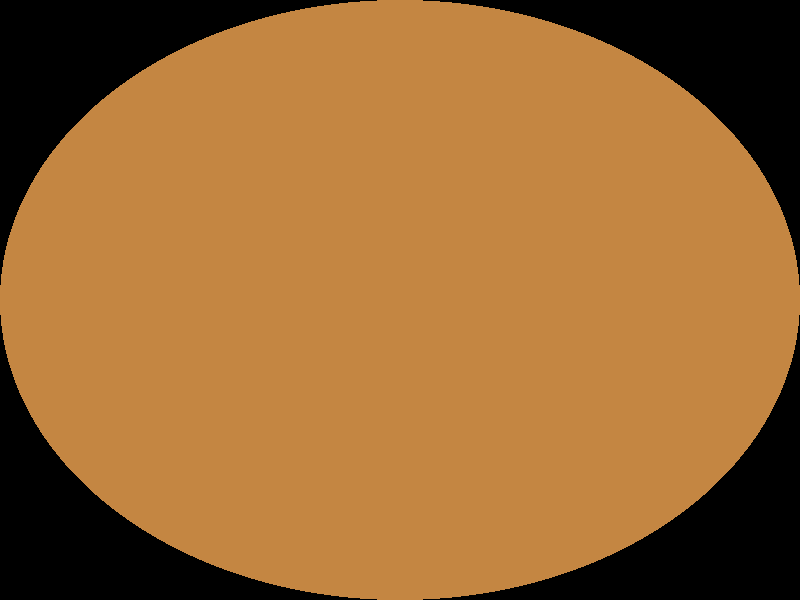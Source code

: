 #include "colors.inc"
#include "textures.inc"

global_settings { assumed_gamma 1.8 }

#declare rot = clock;
#if (clock >= 1)
#declare rot = clock - 1;
#declare white = 1;
#else
#declare white = 0;
#end


#declare weiss = texture {
  pigment { color rgb 1 }
  finish { ambient 1 }
}

camera {  //  Camera Camera01
  orthographic
  location  <16,0,0>
  sky       z
  up        <0,0,6>
  right     <6,0,0>
  look_at   <0,0,0>
}

light_source { <16,-10,10> color 1 }

sphere {
  0 3
  texture {
#if (clock = 0)
  Copper_Texture
#else
#if (clock = 0.5)
  Silver_Texture
#else
  weiss
#end
#end
  }

}

global_settings {
  ambient_light <1,1,1>
  assumed_gamma 1
}

